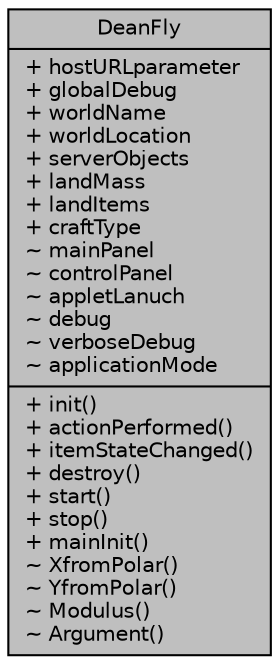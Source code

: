 digraph "DeanFly"
{
  edge [fontname="Helvetica",fontsize="10",labelfontname="Helvetica",labelfontsize="10"];
  node [fontname="Helvetica",fontsize="10",shape=record];
  Node1 [label="{DeanFly\n|+ hostURLparameter\l+ globalDebug\l+ worldName\l+ worldLocation\l+ serverObjects\l+ landMass\l+ landItems\l+ craftType\l~ mainPanel\l~ controlPanel\l~ appletLanuch\l~ debug\l~ verboseDebug\l~ applicationMode\l|+ init()\l+ actionPerformed()\l+ itemStateChanged()\l+ destroy()\l+ start()\l+ stop()\l+ mainInit()\l~ XfromPolar()\l~ YfromPolar()\l~ Modulus()\l~ Argument()\l}",height=0.2,width=0.4,color="black", fillcolor="grey75", style="filled" fontcolor="black"];
}
